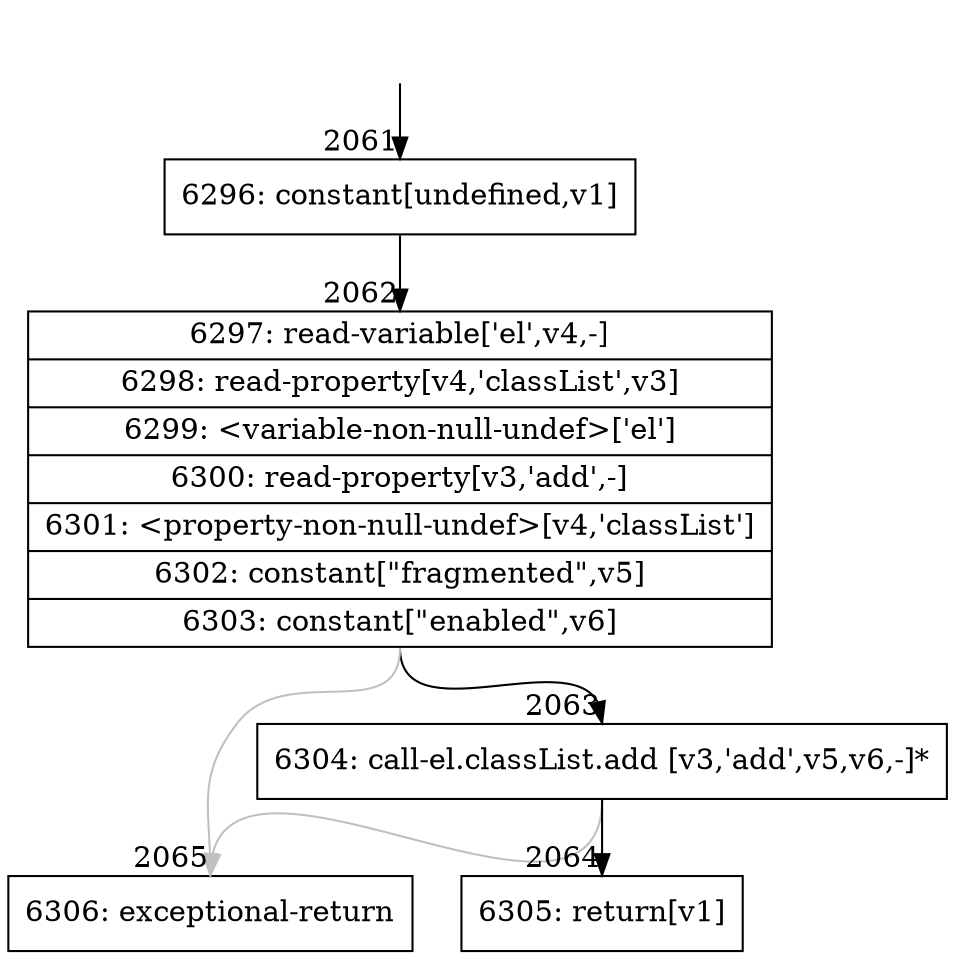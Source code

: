 digraph {
rankdir="TD"
BB_entry133[shape=none,label=""];
BB_entry133 -> BB2061 [tailport=s, headport=n, headlabel="    2061"]
BB2061 [shape=record label="{6296: constant[undefined,v1]}" ] 
BB2061 -> BB2062 [tailport=s, headport=n, headlabel="      2062"]
BB2062 [shape=record label="{6297: read-variable['el',v4,-]|6298: read-property[v4,'classList',v3]|6299: \<variable-non-null-undef\>['el']|6300: read-property[v3,'add',-]|6301: \<property-non-null-undef\>[v4,'classList']|6302: constant[\"fragmented\",v5]|6303: constant[\"enabled\",v6]}" ] 
BB2062 -> BB2063 [tailport=s, headport=n, headlabel="      2063"]
BB2062 -> BB2065 [tailport=s, headport=n, color=gray, headlabel="      2065"]
BB2063 [shape=record label="{6304: call-el.classList.add [v3,'add',v5,v6,-]*}" ] 
BB2063 -> BB2064 [tailport=s, headport=n, headlabel="      2064"]
BB2063 -> BB2065 [tailport=s, headport=n, color=gray]
BB2064 [shape=record label="{6305: return[v1]}" ] 
BB2065 [shape=record label="{6306: exceptional-return}" ] 
//#$~ 2534
}

